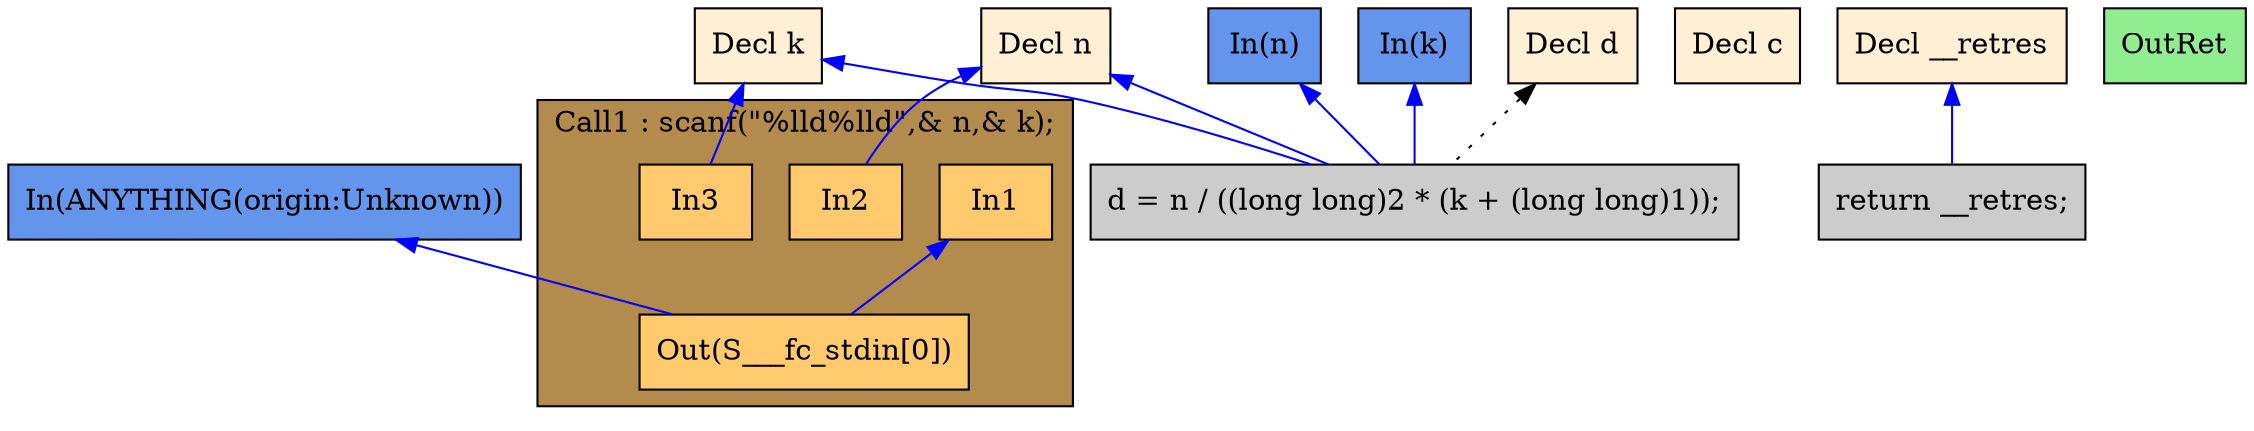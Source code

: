 digraph G {
  rankdir=TB;
  node [style="filled", ];
  2 [label="Decl n", fillcolor="#FFEFD5", shape=box, ];
  3 [label="Decl c", fillcolor="#FFEFD5", shape=box, ];
  4 [label="Decl d", fillcolor="#FFEFD5", shape=box, ];
  5 [label="Decl k", fillcolor="#FFEFD5", shape=box, ];
  6 [label="Decl __retres", fillcolor="#FFEFD5", shape=box, ];
  8 [label="In1", fillcolor="#FFCA6E", shape=box, ];
  9 [label="In2", fillcolor="#FFCA6E", shape=box, ];
  10 [label="In3", fillcolor="#FFCA6E", shape=box, ];
  11 [label="Out(S___fc_stdin[0])", fillcolor="#FFCA6E", shape=box, ];
  12 [label="d = n / ((long long)2 * (k + (long long)1));",
      fillcolor="#CCCCCC", shape=box, ];
  13 [label="return __retres;", fillcolor="#CCCCCC", shape=box, ];
  14 [label="OutRet", fillcolor="#90EE90", shape=box, ];
  15 [label="In(n)", fillcolor="#6495ED", shape=box, ];
  16 [label="In(k)", fillcolor="#6495ED", shape=box, ];
  17 [label="In(ANYTHING(origin:Unknown))", fillcolor="#6495ED", shape=box, ];
  
  subgraph cluster_Call1 { label="Call1 : scanf(\"%lld%lld\",& n,& k);";
                           fillcolor="#B38B4D"; style="filled"; 11;10;9;8;
     };
  
  edge [dir=back, ];
  2 -> 9 [color="#0000FF", ];
  5 -> 10 [color="#0000FF", ];
  8 -> 11 [color="#0000FF", ];
  17 -> 11 [color="#0000FF", ];
  2 -> 12 [color="#0000FF", ];
  4 -> 12 [color="#000000", style="dotted", ];
  5 -> 12 [color="#0000FF", ];
  15 -> 12 [color="#0000FF", ];
  16 -> 12 [color="#0000FF", ];
  6 -> 13 [color="#0000FF", ];
  
  }